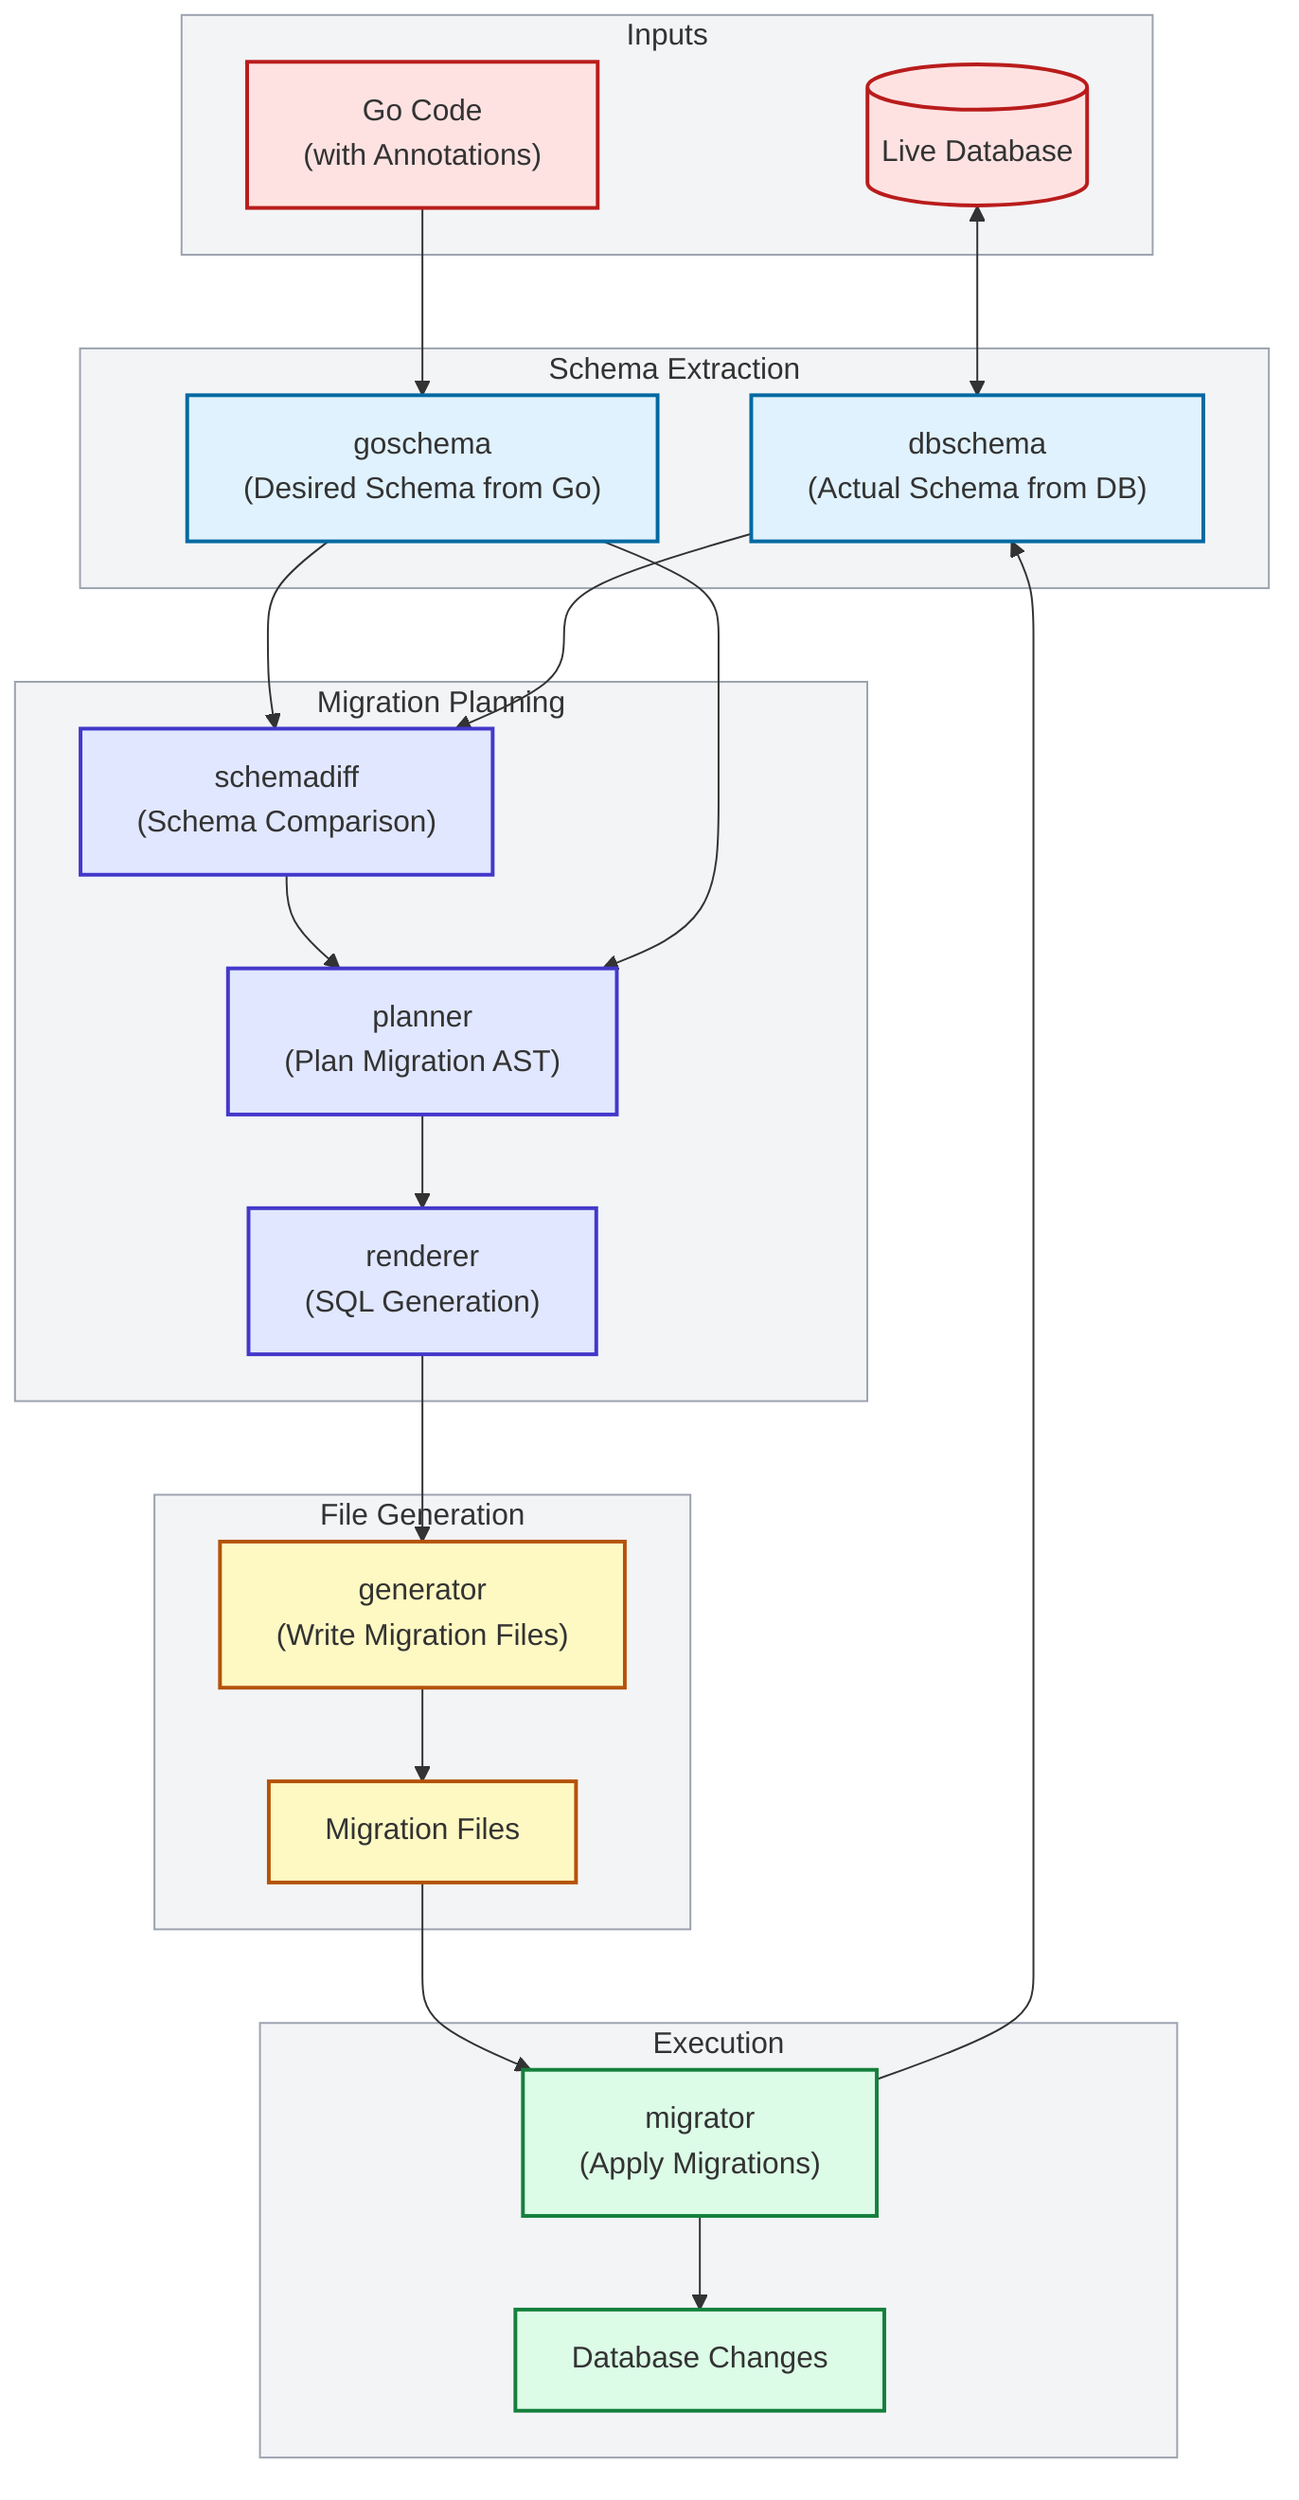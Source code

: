 %%{ init: {
  "theme": "default",
  "themeVariables": {
    "clusterBkg": "#f3f4f6",
    "clusterBorder": "#9ca3af",
    "primaryColor": "#2563eb",
    "edgeLabelBackground":"#ffffff"
  }
} }%%
graph TD

%% Input
    subgraph "Inputs"
        LIVE_DB[("Live Database")]
        GO_CODE["Go Code<br/>(with Annotations)"]
    end

%% Parsing and Schema Extraction
    subgraph "Schema Extraction"
        GOSCHEMA["goschema<br/>(Desired Schema from Go)"]
        DBSCHEMA["dbschema<br/>(Actual Schema from DB)"]
    end

%% Diff and Planning
    subgraph "Migration Planning"
        SCHEMADIFF["schemadiff<br/>(Schema Comparison)"]
        PLANNER["planner<br/>(Plan Migration AST)"]
        RENDERER["renderer<br/>(SQL Generation)"]
    end

%% File Generation
    subgraph "File Generation"
        GENERATOR["generator<br/>(Write Migration Files)"]
        MIG_FILES["Migration Files"]
    end

%% Execution
    subgraph "Execution"
        MIGRATOR["migrator<br/>(Apply Migrations)"]
        DB_CHANGES["Database Changes"]
    end

%% Flow
    GO_CODE --> GOSCHEMA
    LIVE_DB <--> DBSCHEMA

    GOSCHEMA --> SCHEMADIFF
    DBSCHEMA --> SCHEMADIFF

    SCHEMADIFF --> PLANNER
    GOSCHEMA --> PLANNER
    PLANNER --> RENDERER --> GENERATOR --> MIG_FILES --> MIGRATOR --> DB_CHANGES
%% Weak relation for schema check
    MIGRATOR --> DBSCHEMA

%% Styling
    classDef extract fill:#e0f2fe,stroke:#0369a1,stroke-width:2px
    classDef plan fill:#e0e7ff,stroke:#4338ca,stroke-width:2px
    classDef file fill:#fef9c3,stroke:#b45309,stroke-width:2px
    classDef exec fill:#dcfce7,stroke:#15803d,stroke-width:2px
    classDef input fill:#fee2e2,stroke:#b91c1c,stroke-width:2px

    class GO_CODE,LIVE_DB input
    class GOSCHEMA,DBSCHEMA extract
    class SCHEMADIFF,PLANNER,RENDERER plan
    class GENERATOR,MIG_FILES file
    class MIGRATOR,DB_CHANGES exec